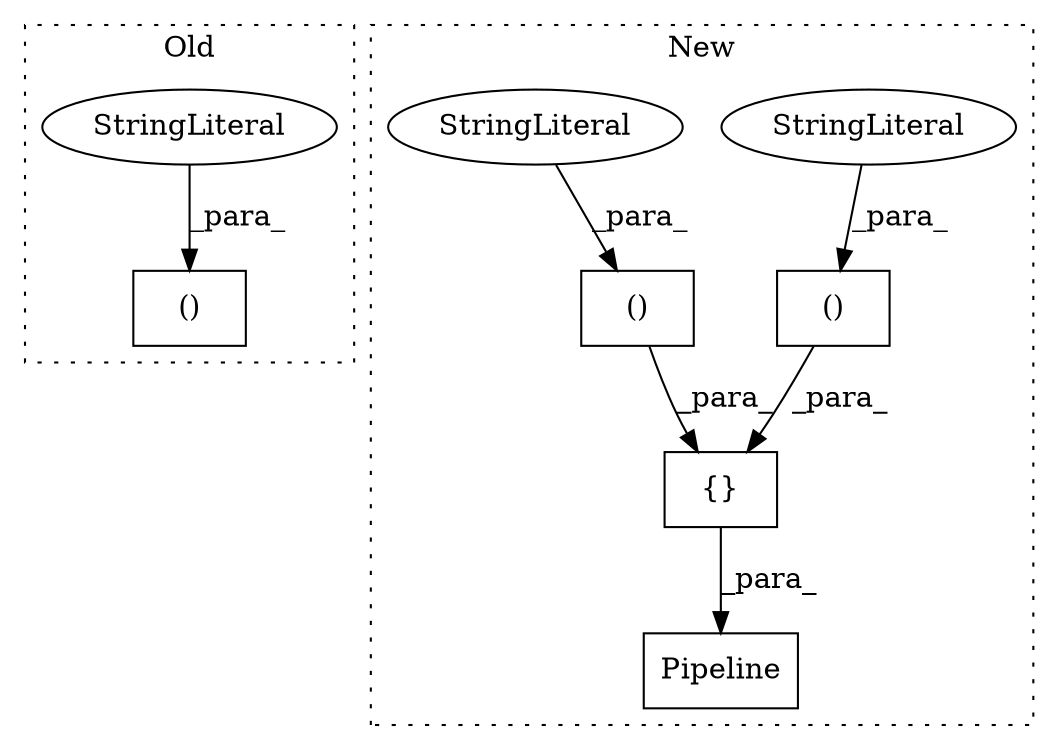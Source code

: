 digraph G {
subgraph cluster0 {
1 [label="()" a="106" s="6129" l="79" shape="box"];
8 [label="StringLiteral" a="45" s="6130" l="8" shape="ellipse"];
label = "Old";
style="dotted";
}
subgraph cluster1 {
2 [label="Pipeline" a="32" s="6541,6686" l="9,1" shape="box"];
3 [label="()" a="106" s="6593" l="27" shape="box"];
4 [label="{}" a="4" s="6559,6684" l="6,2" shape="box"];
5 [label="()" a="106" s="6373" l="21" shape="box"];
6 [label="StringLiteral" a="45" s="6373" l="5" shape="ellipse"];
7 [label="StringLiteral" a="45" s="6593" l="8" shape="ellipse"];
label = "New";
style="dotted";
}
3 -> 4 [label="_para_"];
4 -> 2 [label="_para_"];
5 -> 4 [label="_para_"];
6 -> 5 [label="_para_"];
7 -> 3 [label="_para_"];
8 -> 1 [label="_para_"];
}